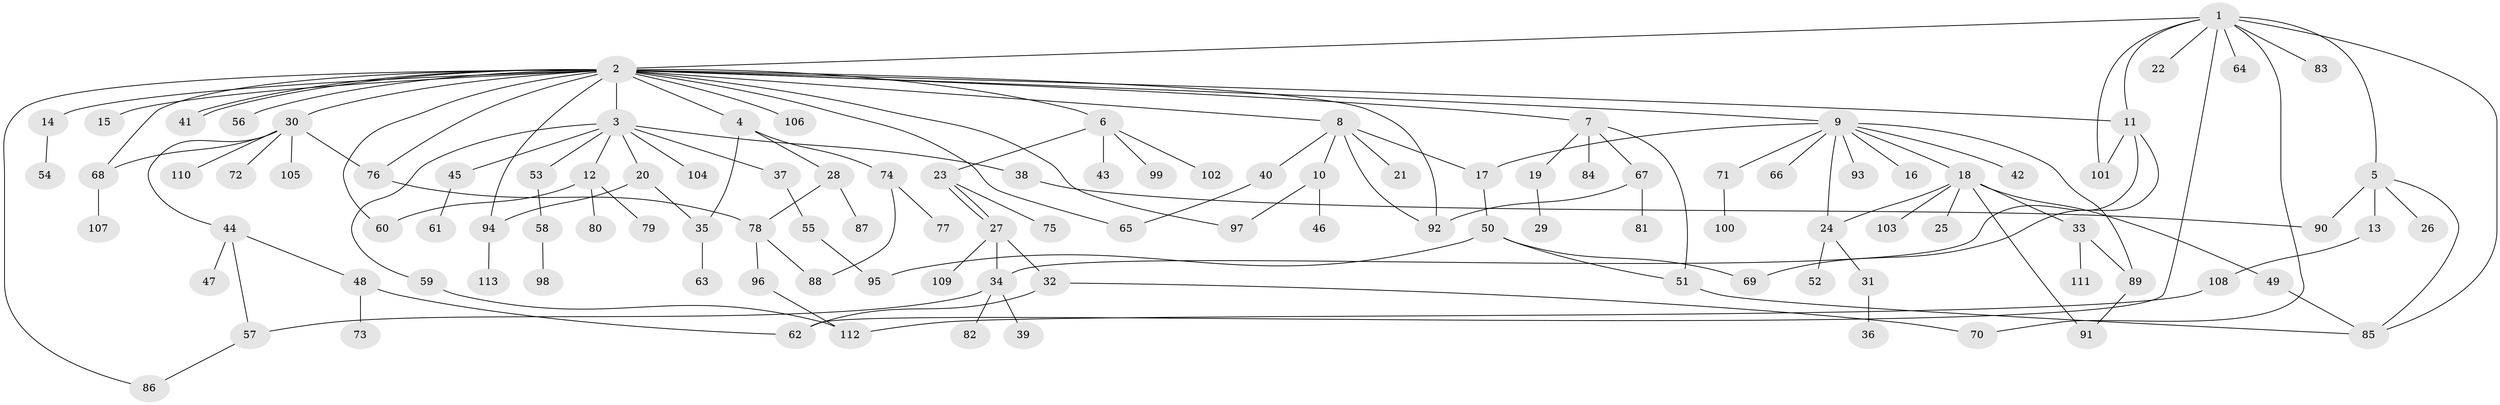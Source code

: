 // coarse degree distribution, {4: 0.1125, 21: 0.0125, 5: 0.0125, 9: 0.025, 3: 0.1875, 2: 0.2625, 1: 0.3375, 6: 0.0375, 8: 0.0125}
// Generated by graph-tools (version 1.1) at 2025/36/03/04/25 23:36:52]
// undirected, 113 vertices, 146 edges
graph export_dot {
  node [color=gray90,style=filled];
  1;
  2;
  3;
  4;
  5;
  6;
  7;
  8;
  9;
  10;
  11;
  12;
  13;
  14;
  15;
  16;
  17;
  18;
  19;
  20;
  21;
  22;
  23;
  24;
  25;
  26;
  27;
  28;
  29;
  30;
  31;
  32;
  33;
  34;
  35;
  36;
  37;
  38;
  39;
  40;
  41;
  42;
  43;
  44;
  45;
  46;
  47;
  48;
  49;
  50;
  51;
  52;
  53;
  54;
  55;
  56;
  57;
  58;
  59;
  60;
  61;
  62;
  63;
  64;
  65;
  66;
  67;
  68;
  69;
  70;
  71;
  72;
  73;
  74;
  75;
  76;
  77;
  78;
  79;
  80;
  81;
  82;
  83;
  84;
  85;
  86;
  87;
  88;
  89;
  90;
  91;
  92;
  93;
  94;
  95;
  96;
  97;
  98;
  99;
  100;
  101;
  102;
  103;
  104;
  105;
  106;
  107;
  108;
  109;
  110;
  111;
  112;
  113;
  1 -- 2;
  1 -- 5;
  1 -- 11;
  1 -- 22;
  1 -- 62;
  1 -- 64;
  1 -- 70;
  1 -- 83;
  1 -- 85;
  1 -- 101;
  2 -- 3;
  2 -- 4;
  2 -- 6;
  2 -- 7;
  2 -- 8;
  2 -- 9;
  2 -- 11;
  2 -- 14;
  2 -- 15;
  2 -- 30;
  2 -- 41;
  2 -- 41;
  2 -- 56;
  2 -- 60;
  2 -- 65;
  2 -- 68;
  2 -- 76;
  2 -- 86;
  2 -- 92;
  2 -- 94;
  2 -- 97;
  2 -- 106;
  3 -- 12;
  3 -- 20;
  3 -- 37;
  3 -- 38;
  3 -- 45;
  3 -- 53;
  3 -- 59;
  3 -- 104;
  4 -- 28;
  4 -- 35;
  4 -- 74;
  5 -- 13;
  5 -- 26;
  5 -- 85;
  5 -- 90;
  6 -- 23;
  6 -- 43;
  6 -- 99;
  6 -- 102;
  7 -- 19;
  7 -- 51;
  7 -- 67;
  7 -- 84;
  8 -- 10;
  8 -- 17;
  8 -- 21;
  8 -- 40;
  8 -- 92;
  9 -- 16;
  9 -- 17;
  9 -- 18;
  9 -- 24;
  9 -- 42;
  9 -- 66;
  9 -- 71;
  9 -- 89;
  9 -- 93;
  10 -- 46;
  10 -- 97;
  11 -- 34;
  11 -- 69;
  11 -- 101;
  12 -- 60;
  12 -- 79;
  12 -- 80;
  13 -- 108;
  14 -- 54;
  17 -- 50;
  18 -- 24;
  18 -- 25;
  18 -- 33;
  18 -- 49;
  18 -- 91;
  18 -- 103;
  19 -- 29;
  20 -- 35;
  20 -- 94;
  23 -- 27;
  23 -- 27;
  23 -- 75;
  24 -- 31;
  24 -- 52;
  27 -- 32;
  27 -- 34;
  27 -- 109;
  28 -- 78;
  28 -- 87;
  30 -- 44;
  30 -- 68;
  30 -- 72;
  30 -- 76;
  30 -- 105;
  30 -- 110;
  31 -- 36;
  32 -- 62;
  32 -- 70;
  33 -- 89;
  33 -- 111;
  34 -- 39;
  34 -- 57;
  34 -- 82;
  35 -- 63;
  37 -- 55;
  38 -- 90;
  40 -- 65;
  44 -- 47;
  44 -- 48;
  44 -- 57;
  45 -- 61;
  48 -- 62;
  48 -- 73;
  49 -- 85;
  50 -- 51;
  50 -- 69;
  50 -- 95;
  51 -- 85;
  53 -- 58;
  55 -- 95;
  57 -- 86;
  58 -- 98;
  59 -- 112;
  67 -- 81;
  67 -- 92;
  68 -- 107;
  71 -- 100;
  74 -- 77;
  74 -- 88;
  76 -- 78;
  78 -- 88;
  78 -- 96;
  89 -- 91;
  94 -- 113;
  96 -- 112;
  108 -- 112;
}
